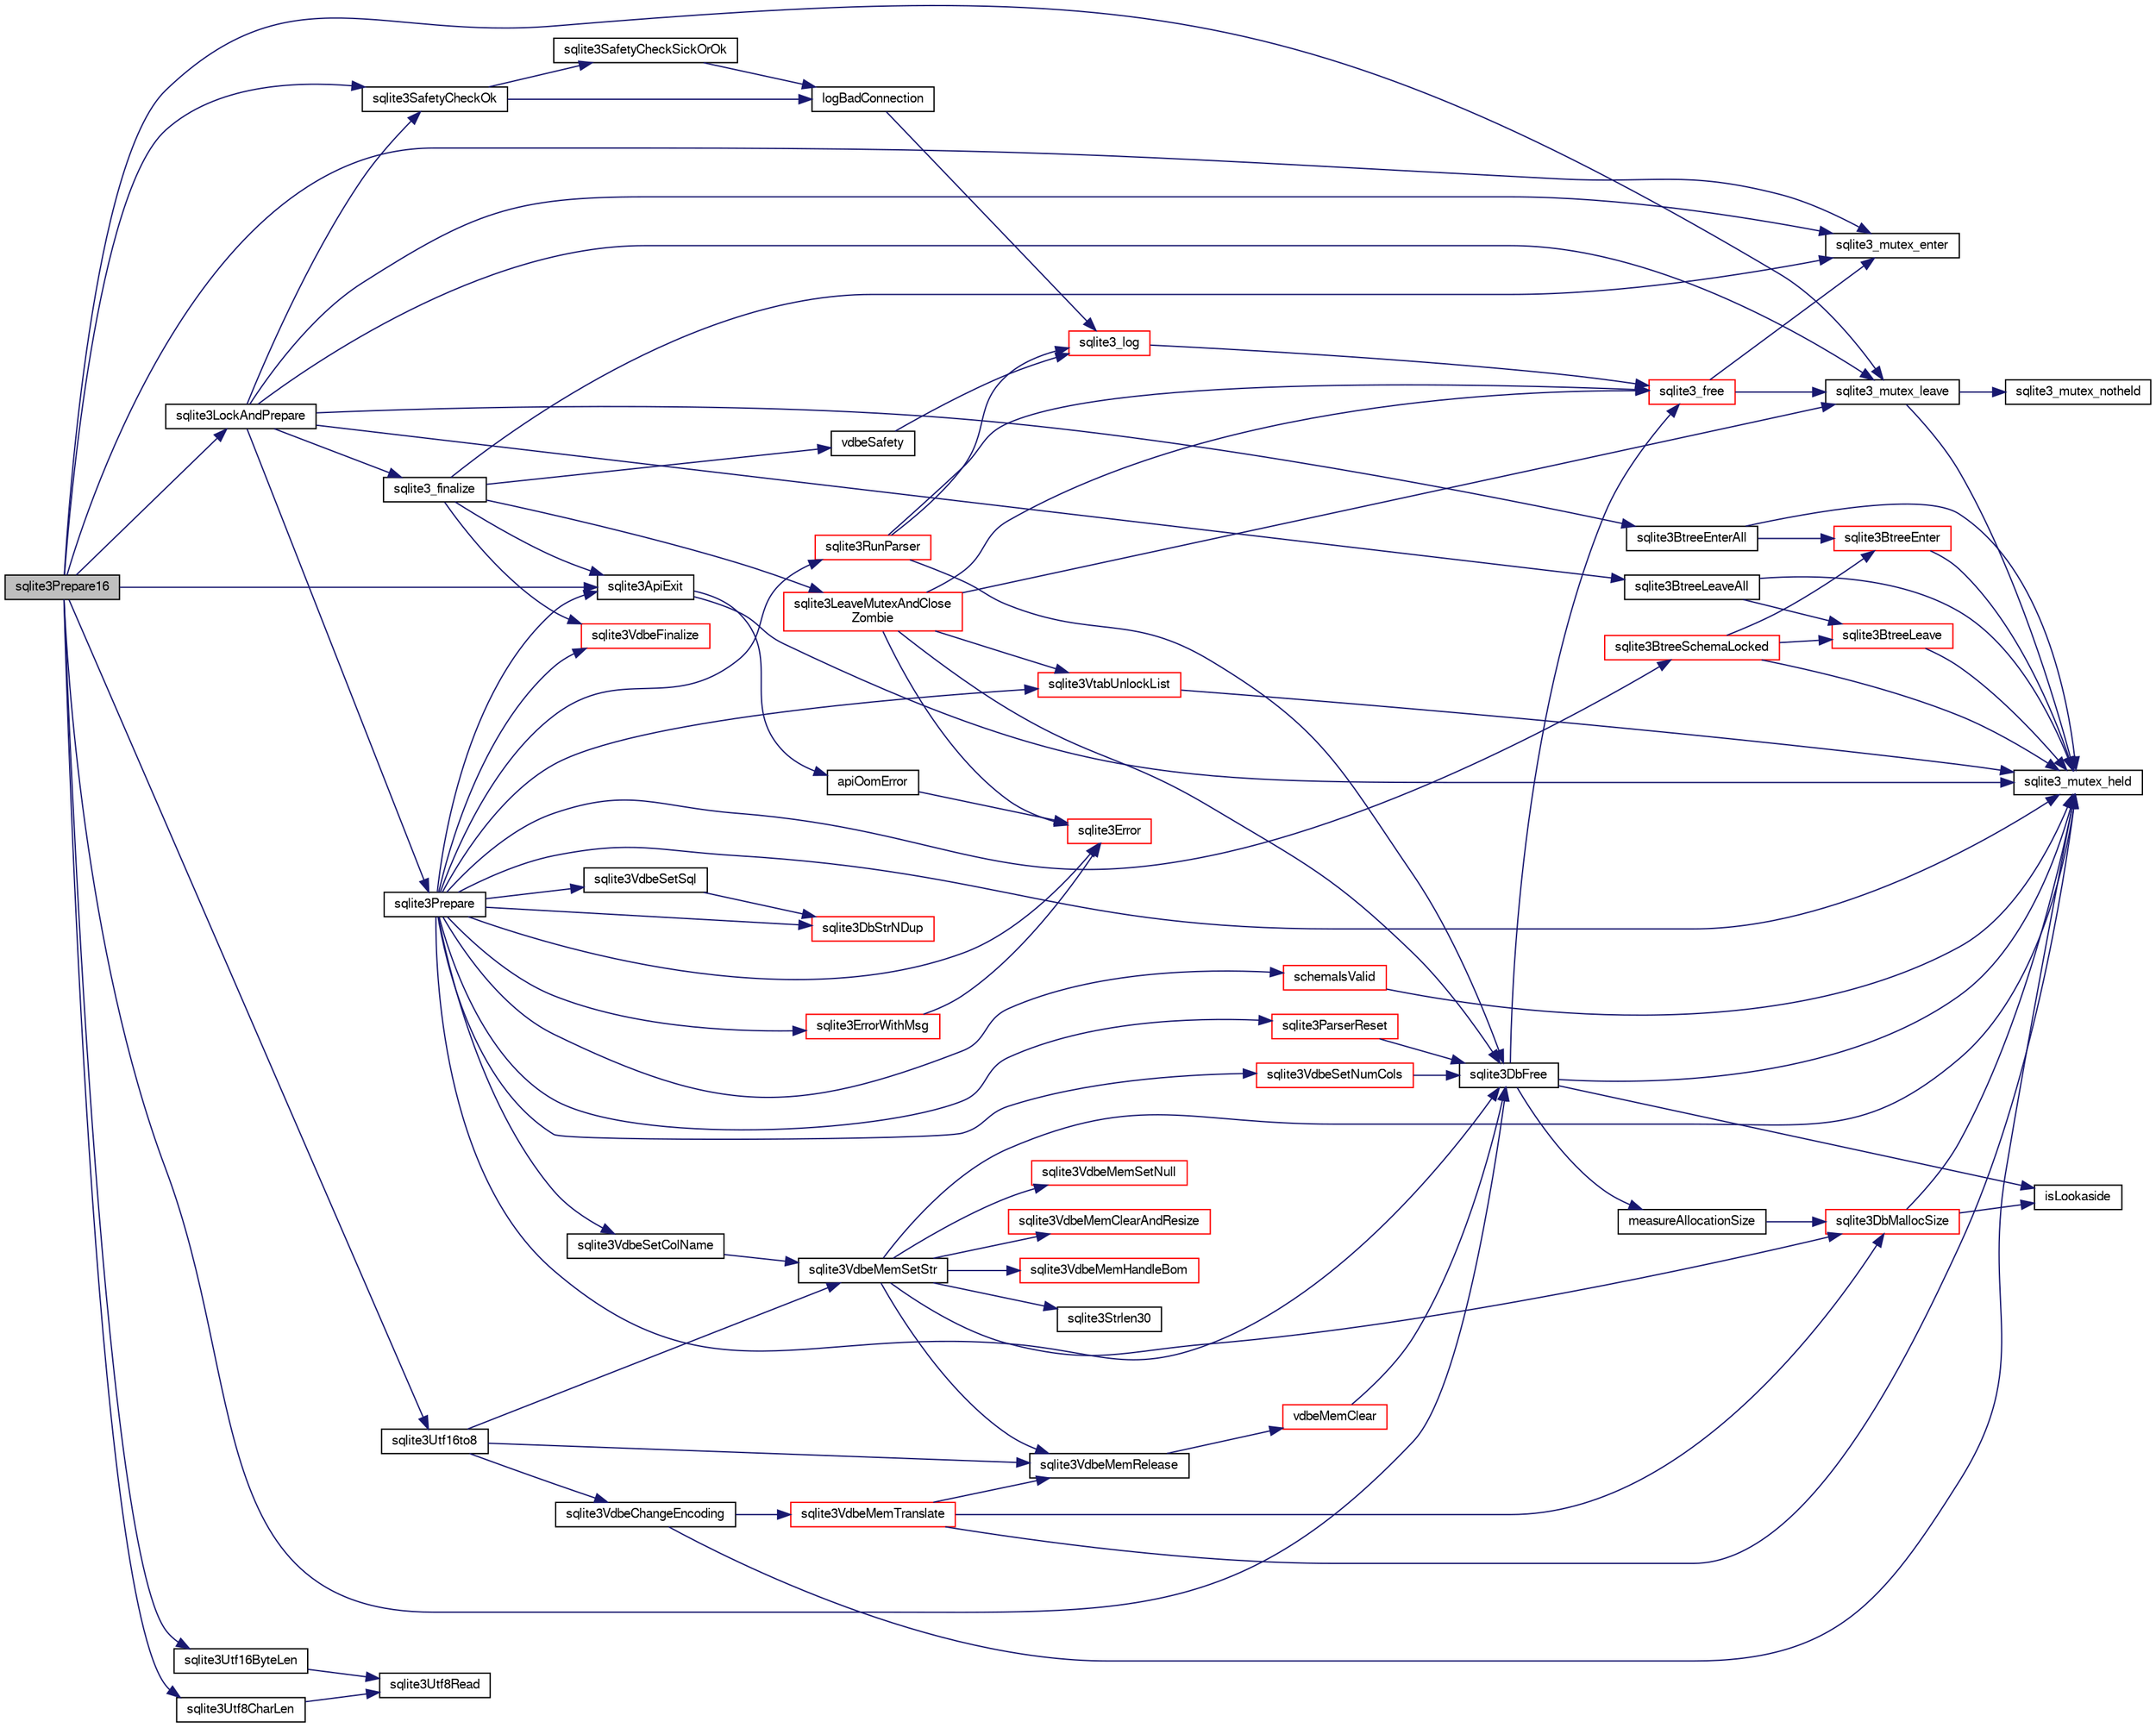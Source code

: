 digraph "sqlite3Prepare16"
{
  edge [fontname="FreeSans",fontsize="10",labelfontname="FreeSans",labelfontsize="10"];
  node [fontname="FreeSans",fontsize="10",shape=record];
  rankdir="LR";
  Node664113 [label="sqlite3Prepare16",height=0.2,width=0.4,color="black", fillcolor="grey75", style="filled", fontcolor="black"];
  Node664113 -> Node664114 [color="midnightblue",fontsize="10",style="solid",fontname="FreeSans"];
  Node664114 [label="sqlite3SafetyCheckOk",height=0.2,width=0.4,color="black", fillcolor="white", style="filled",URL="$sqlite3_8c.html#ab15308423296d719d75dca4c0ef182a7"];
  Node664114 -> Node664115 [color="midnightblue",fontsize="10",style="solid",fontname="FreeSans"];
  Node664115 [label="logBadConnection",height=0.2,width=0.4,color="black", fillcolor="white", style="filled",URL="$sqlite3_8c.html#a8aa249fac852b22bb1227e2bc2921f11"];
  Node664115 -> Node664116 [color="midnightblue",fontsize="10",style="solid",fontname="FreeSans"];
  Node664116 [label="sqlite3_log",height=0.2,width=0.4,color="red", fillcolor="white", style="filled",URL="$sqlite3_8c.html#a298c9699bf9c143662c6b1fec4b2dc3b"];
  Node664116 -> Node664131 [color="midnightblue",fontsize="10",style="solid",fontname="FreeSans"];
  Node664131 [label="sqlite3_free",height=0.2,width=0.4,color="red", fillcolor="white", style="filled",URL="$sqlite3_8c.html#a6552349e36a8a691af5487999ab09519"];
  Node664131 -> Node664132 [color="midnightblue",fontsize="10",style="solid",fontname="FreeSans"];
  Node664132 [label="sqlite3_mutex_enter",height=0.2,width=0.4,color="black", fillcolor="white", style="filled",URL="$sqlite3_8c.html#a1c12cde690bd89f104de5cbad12a6bf5"];
  Node664131 -> Node664134 [color="midnightblue",fontsize="10",style="solid",fontname="FreeSans"];
  Node664134 [label="sqlite3_mutex_leave",height=0.2,width=0.4,color="black", fillcolor="white", style="filled",URL="$sqlite3_8c.html#a5838d235601dbd3c1fa993555c6bcc93"];
  Node664134 -> Node664126 [color="midnightblue",fontsize="10",style="solid",fontname="FreeSans"];
  Node664126 [label="sqlite3_mutex_held",height=0.2,width=0.4,color="black", fillcolor="white", style="filled",URL="$sqlite3_8c.html#acf77da68932b6bc163c5e68547ecc3e7"];
  Node664134 -> Node664135 [color="midnightblue",fontsize="10",style="solid",fontname="FreeSans"];
  Node664135 [label="sqlite3_mutex_notheld",height=0.2,width=0.4,color="black", fillcolor="white", style="filled",URL="$sqlite3_8c.html#a83967c837c1c000d3b5adcfaa688f5dc"];
  Node664114 -> Node664398 [color="midnightblue",fontsize="10",style="solid",fontname="FreeSans"];
  Node664398 [label="sqlite3SafetyCheckSickOrOk",height=0.2,width=0.4,color="black", fillcolor="white", style="filled",URL="$sqlite3_8c.html#ac1fff729aec147d9825a4930042a626b"];
  Node664398 -> Node664115 [color="midnightblue",fontsize="10",style="solid",fontname="FreeSans"];
  Node664113 -> Node664132 [color="midnightblue",fontsize="10",style="solid",fontname="FreeSans"];
  Node664113 -> Node664399 [color="midnightblue",fontsize="10",style="solid",fontname="FreeSans"];
  Node664399 [label="sqlite3Utf16to8",height=0.2,width=0.4,color="black", fillcolor="white", style="filled",URL="$sqlite3_8c.html#a2c2d4b96de83192463964b77bdc524ae"];
  Node664399 -> Node664234 [color="midnightblue",fontsize="10",style="solid",fontname="FreeSans"];
  Node664234 [label="sqlite3VdbeMemSetStr",height=0.2,width=0.4,color="black", fillcolor="white", style="filled",URL="$sqlite3_8c.html#a9697bec7c3b512483638ea3646191d7d"];
  Node664234 -> Node664126 [color="midnightblue",fontsize="10",style="solid",fontname="FreeSans"];
  Node664234 -> Node664213 [color="midnightblue",fontsize="10",style="solid",fontname="FreeSans"];
  Node664213 [label="sqlite3VdbeMemSetNull",height=0.2,width=0.4,color="red", fillcolor="white", style="filled",URL="$sqlite3_8c.html#ae01092c23aebaf8a3ebdf3954609b410"];
  Node664234 -> Node664201 [color="midnightblue",fontsize="10",style="solid",fontname="FreeSans"];
  Node664201 [label="sqlite3Strlen30",height=0.2,width=0.4,color="black", fillcolor="white", style="filled",URL="$sqlite3_8c.html#a3dcd80ba41f1a308193dee74857b62a7"];
  Node664234 -> Node664225 [color="midnightblue",fontsize="10",style="solid",fontname="FreeSans"];
  Node664225 [label="sqlite3VdbeMemClearAndResize",height=0.2,width=0.4,color="red", fillcolor="white", style="filled",URL="$sqlite3_8c.html#add082be4aa46084ecdf023cfac898231"];
  Node664234 -> Node664220 [color="midnightblue",fontsize="10",style="solid",fontname="FreeSans"];
  Node664220 [label="sqlite3VdbeMemRelease",height=0.2,width=0.4,color="black", fillcolor="white", style="filled",URL="$sqlite3_8c.html#a90606361dbeba88159fd6ff03fcc10cc"];
  Node664220 -> Node664221 [color="midnightblue",fontsize="10",style="solid",fontname="FreeSans"];
  Node664221 [label="vdbeMemClear",height=0.2,width=0.4,color="red", fillcolor="white", style="filled",URL="$sqlite3_8c.html#a489eef6e55ad0dadf67578726b935d12"];
  Node664221 -> Node664125 [color="midnightblue",fontsize="10",style="solid",fontname="FreeSans"];
  Node664125 [label="sqlite3DbFree",height=0.2,width=0.4,color="black", fillcolor="white", style="filled",URL="$sqlite3_8c.html#ac70ab821a6607b4a1b909582dc37a069"];
  Node664125 -> Node664126 [color="midnightblue",fontsize="10",style="solid",fontname="FreeSans"];
  Node664125 -> Node664127 [color="midnightblue",fontsize="10",style="solid",fontname="FreeSans"];
  Node664127 [label="measureAllocationSize",height=0.2,width=0.4,color="black", fillcolor="white", style="filled",URL="$sqlite3_8c.html#a45731e644a22fdb756e2b6337224217a"];
  Node664127 -> Node664128 [color="midnightblue",fontsize="10",style="solid",fontname="FreeSans"];
  Node664128 [label="sqlite3DbMallocSize",height=0.2,width=0.4,color="red", fillcolor="white", style="filled",URL="$sqlite3_8c.html#aa397e5a8a03495203a0767abf0a71f86"];
  Node664128 -> Node664126 [color="midnightblue",fontsize="10",style="solid",fontname="FreeSans"];
  Node664128 -> Node664130 [color="midnightblue",fontsize="10",style="solid",fontname="FreeSans"];
  Node664130 [label="isLookaside",height=0.2,width=0.4,color="black", fillcolor="white", style="filled",URL="$sqlite3_8c.html#a770fa05ff9717b75e16f4d968a77b897"];
  Node664125 -> Node664130 [color="midnightblue",fontsize="10",style="solid",fontname="FreeSans"];
  Node664125 -> Node664131 [color="midnightblue",fontsize="10",style="solid",fontname="FreeSans"];
  Node664234 -> Node664128 [color="midnightblue",fontsize="10",style="solid",fontname="FreeSans"];
  Node664234 -> Node664235 [color="midnightblue",fontsize="10",style="solid",fontname="FreeSans"];
  Node664235 [label="sqlite3VdbeMemHandleBom",height=0.2,width=0.4,color="red", fillcolor="white", style="filled",URL="$sqlite3_8c.html#a8ac47607e6893715d335a0f6f4b58e3e"];
  Node664399 -> Node664217 [color="midnightblue",fontsize="10",style="solid",fontname="FreeSans"];
  Node664217 [label="sqlite3VdbeChangeEncoding",height=0.2,width=0.4,color="black", fillcolor="white", style="filled",URL="$sqlite3_8c.html#aa7cf8e488bf8cf9ec18528f52a40de31"];
  Node664217 -> Node664126 [color="midnightblue",fontsize="10",style="solid",fontname="FreeSans"];
  Node664217 -> Node664218 [color="midnightblue",fontsize="10",style="solid",fontname="FreeSans"];
  Node664218 [label="sqlite3VdbeMemTranslate",height=0.2,width=0.4,color="red", fillcolor="white", style="filled",URL="$sqlite3_8c.html#adc5f07459f00d96ec7591be255d029f5"];
  Node664218 -> Node664126 [color="midnightblue",fontsize="10",style="solid",fontname="FreeSans"];
  Node664218 -> Node664220 [color="midnightblue",fontsize="10",style="solid",fontname="FreeSans"];
  Node664218 -> Node664128 [color="midnightblue",fontsize="10",style="solid",fontname="FreeSans"];
  Node664399 -> Node664220 [color="midnightblue",fontsize="10",style="solid",fontname="FreeSans"];
  Node664113 -> Node664400 [color="midnightblue",fontsize="10",style="solid",fontname="FreeSans"];
  Node664400 [label="sqlite3LockAndPrepare",height=0.2,width=0.4,color="black", fillcolor="white", style="filled",URL="$sqlite3_8c.html#a5db1ec5589aa2b02c6d979211a8789bd"];
  Node664400 -> Node664114 [color="midnightblue",fontsize="10",style="solid",fontname="FreeSans"];
  Node664400 -> Node664132 [color="midnightblue",fontsize="10",style="solid",fontname="FreeSans"];
  Node664400 -> Node664401 [color="midnightblue",fontsize="10",style="solid",fontname="FreeSans"];
  Node664401 [label="sqlite3BtreeEnterAll",height=0.2,width=0.4,color="black", fillcolor="white", style="filled",URL="$sqlite3_8c.html#a7e8c5e623a61d322d3622c3e6202d735"];
  Node664401 -> Node664126 [color="midnightblue",fontsize="10",style="solid",fontname="FreeSans"];
  Node664401 -> Node664402 [color="midnightblue",fontsize="10",style="solid",fontname="FreeSans"];
  Node664402 [label="sqlite3BtreeEnter",height=0.2,width=0.4,color="red", fillcolor="white", style="filled",URL="$sqlite3_8c.html#afa05d700ca373993fe6b0525b867feff"];
  Node664402 -> Node664126 [color="midnightblue",fontsize="10",style="solid",fontname="FreeSans"];
  Node664400 -> Node664407 [color="midnightblue",fontsize="10",style="solid",fontname="FreeSans"];
  Node664407 [label="sqlite3Prepare",height=0.2,width=0.4,color="black", fillcolor="white", style="filled",URL="$sqlite3_8c.html#acb25890858d0bf4b12eb7aae569f0c7b"];
  Node664407 -> Node664126 [color="midnightblue",fontsize="10",style="solid",fontname="FreeSans"];
  Node664407 -> Node664408 [color="midnightblue",fontsize="10",style="solid",fontname="FreeSans"];
  Node664408 [label="sqlite3BtreeSchemaLocked",height=0.2,width=0.4,color="red", fillcolor="white", style="filled",URL="$sqlite3_8c.html#a46e6aacc6b039bae84b1d1a86ce9000c"];
  Node664408 -> Node664126 [color="midnightblue",fontsize="10",style="solid",fontname="FreeSans"];
  Node664408 -> Node664402 [color="midnightblue",fontsize="10",style="solid",fontname="FreeSans"];
  Node664408 -> Node664410 [color="midnightblue",fontsize="10",style="solid",fontname="FreeSans"];
  Node664410 [label="sqlite3BtreeLeave",height=0.2,width=0.4,color="red", fillcolor="white", style="filled",URL="$sqlite3_8c.html#a460e4f89d1aeef4b4d334cfe8165da89"];
  Node664410 -> Node664126 [color="midnightblue",fontsize="10",style="solid",fontname="FreeSans"];
  Node664407 -> Node664411 [color="midnightblue",fontsize="10",style="solid",fontname="FreeSans"];
  Node664411 [label="sqlite3ErrorWithMsg",height=0.2,width=0.4,color="red", fillcolor="white", style="filled",URL="$sqlite3_8c.html#a11feb4cd8e77d59df266587cfe1b2641"];
  Node664411 -> Node664332 [color="midnightblue",fontsize="10",style="solid",fontname="FreeSans"];
  Node664332 [label="sqlite3Error",height=0.2,width=0.4,color="red", fillcolor="white", style="filled",URL="$sqlite3_8c.html#a4ba5e8be78db50d5538dcaa45bcf74d3"];
  Node664407 -> Node664414 [color="midnightblue",fontsize="10",style="solid",fontname="FreeSans"];
  Node664414 [label="sqlite3VtabUnlockList",height=0.2,width=0.4,color="red", fillcolor="white", style="filled",URL="$sqlite3_8c.html#a266b6e5487ec403a27fc6c6f852ff249"];
  Node664414 -> Node664126 [color="midnightblue",fontsize="10",style="solid",fontname="FreeSans"];
  Node664407 -> Node664330 [color="midnightblue",fontsize="10",style="solid",fontname="FreeSans"];
  Node664330 [label="sqlite3ApiExit",height=0.2,width=0.4,color="black", fillcolor="white", style="filled",URL="$sqlite3_8c.html#ae5a967ec6172298db98b6090bbd1dd9b"];
  Node664330 -> Node664126 [color="midnightblue",fontsize="10",style="solid",fontname="FreeSans"];
  Node664330 -> Node664331 [color="midnightblue",fontsize="10",style="solid",fontname="FreeSans"];
  Node664331 [label="apiOomError",height=0.2,width=0.4,color="black", fillcolor="white", style="filled",URL="$sqlite3_8c.html#a55c294da0c468873c7f7ea59378b8b9c"];
  Node664331 -> Node664332 [color="midnightblue",fontsize="10",style="solid",fontname="FreeSans"];
  Node664407 -> Node664383 [color="midnightblue",fontsize="10",style="solid",fontname="FreeSans"];
  Node664383 [label="sqlite3DbStrNDup",height=0.2,width=0.4,color="red", fillcolor="white", style="filled",URL="$sqlite3_8c.html#a48e8c757f70cba60fe83ce00ad8de713"];
  Node664407 -> Node664417 [color="midnightblue",fontsize="10",style="solid",fontname="FreeSans"];
  Node664417 [label="sqlite3RunParser",height=0.2,width=0.4,color="red", fillcolor="white", style="filled",URL="$sqlite3_8c.html#a174f16a9adcc64bf971bae4a5ffa3488"];
  Node664417 -> Node664125 [color="midnightblue",fontsize="10",style="solid",fontname="FreeSans"];
  Node664417 -> Node664131 [color="midnightblue",fontsize="10",style="solid",fontname="FreeSans"];
  Node664417 -> Node664116 [color="midnightblue",fontsize="10",style="solid",fontname="FreeSans"];
  Node664407 -> Node664125 [color="midnightblue",fontsize="10",style="solid",fontname="FreeSans"];
  Node664407 -> Node665064 [color="midnightblue",fontsize="10",style="solid",fontname="FreeSans"];
  Node665064 [label="schemaIsValid",height=0.2,width=0.4,color="red", fillcolor="white", style="filled",URL="$sqlite3_8c.html#a7c466fe28e7ca6f46b8bf72c46d9738d"];
  Node665064 -> Node664126 [color="midnightblue",fontsize="10",style="solid",fontname="FreeSans"];
  Node664407 -> Node665065 [color="midnightblue",fontsize="10",style="solid",fontname="FreeSans"];
  Node665065 [label="sqlite3VdbeSetNumCols",height=0.2,width=0.4,color="red", fillcolor="white", style="filled",URL="$sqlite3_8c.html#a3d1d64e925572ff37fec8682e1224ff1"];
  Node665065 -> Node664125 [color="midnightblue",fontsize="10",style="solid",fontname="FreeSans"];
  Node664407 -> Node665066 [color="midnightblue",fontsize="10",style="solid",fontname="FreeSans"];
  Node665066 [label="sqlite3VdbeSetColName",height=0.2,width=0.4,color="black", fillcolor="white", style="filled",URL="$sqlite3_8c.html#a05534e7d71a734a43c35ae061ef45e6e"];
  Node665066 -> Node664234 [color="midnightblue",fontsize="10",style="solid",fontname="FreeSans"];
  Node664407 -> Node665067 [color="midnightblue",fontsize="10",style="solid",fontname="FreeSans"];
  Node665067 [label="sqlite3VdbeSetSql",height=0.2,width=0.4,color="black", fillcolor="white", style="filled",URL="$sqlite3_8c.html#a165ef3ad67f05e5e3fa7c712f3c4ba41"];
  Node665067 -> Node664383 [color="midnightblue",fontsize="10",style="solid",fontname="FreeSans"];
  Node664407 -> Node664953 [color="midnightblue",fontsize="10",style="solid",fontname="FreeSans"];
  Node664953 [label="sqlite3VdbeFinalize",height=0.2,width=0.4,color="red", fillcolor="white", style="filled",URL="$sqlite3_8c.html#af81e0c8d03b71610d3a826469f67bbd4"];
  Node664407 -> Node664332 [color="midnightblue",fontsize="10",style="solid",fontname="FreeSans"];
  Node664407 -> Node665068 [color="midnightblue",fontsize="10",style="solid",fontname="FreeSans"];
  Node665068 [label="sqlite3ParserReset",height=0.2,width=0.4,color="red", fillcolor="white", style="filled",URL="$sqlite3_8c.html#ae5c69f1aa716b5dc4b54dbf6642c1071"];
  Node665068 -> Node664125 [color="midnightblue",fontsize="10",style="solid",fontname="FreeSans"];
  Node664400 -> Node664965 [color="midnightblue",fontsize="10",style="solid",fontname="FreeSans"];
  Node664965 [label="sqlite3_finalize",height=0.2,width=0.4,color="black", fillcolor="white", style="filled",URL="$sqlite3_8c.html#a801195c0f771d40bb4be1e40f3b88945"];
  Node664965 -> Node664446 [color="midnightblue",fontsize="10",style="solid",fontname="FreeSans"];
  Node664446 [label="vdbeSafety",height=0.2,width=0.4,color="black", fillcolor="white", style="filled",URL="$sqlite3_8c.html#ad376f1aa66b2801fa8fb2fb134f370fd"];
  Node664446 -> Node664116 [color="midnightblue",fontsize="10",style="solid",fontname="FreeSans"];
  Node664965 -> Node664132 [color="midnightblue",fontsize="10",style="solid",fontname="FreeSans"];
  Node664965 -> Node664953 [color="midnightblue",fontsize="10",style="solid",fontname="FreeSans"];
  Node664965 -> Node664330 [color="midnightblue",fontsize="10",style="solid",fontname="FreeSans"];
  Node664965 -> Node664966 [color="midnightblue",fontsize="10",style="solid",fontname="FreeSans"];
  Node664966 [label="sqlite3LeaveMutexAndClose\lZombie",height=0.2,width=0.4,color="red", fillcolor="white", style="filled",URL="$sqlite3_8c.html#afe3a37c29dcb0fe9fc15fe07a3976f59"];
  Node664966 -> Node664134 [color="midnightblue",fontsize="10",style="solid",fontname="FreeSans"];
  Node664966 -> Node664414 [color="midnightblue",fontsize="10",style="solid",fontname="FreeSans"];
  Node664966 -> Node664125 [color="midnightblue",fontsize="10",style="solid",fontname="FreeSans"];
  Node664966 -> Node664332 [color="midnightblue",fontsize="10",style="solid",fontname="FreeSans"];
  Node664966 -> Node664131 [color="midnightblue",fontsize="10",style="solid",fontname="FreeSans"];
  Node664400 -> Node664669 [color="midnightblue",fontsize="10",style="solid",fontname="FreeSans"];
  Node664669 [label="sqlite3BtreeLeaveAll",height=0.2,width=0.4,color="black", fillcolor="white", style="filled",URL="$sqlite3_8c.html#a282e5f429eee8e0aebc7d18068ebccd2"];
  Node664669 -> Node664126 [color="midnightblue",fontsize="10",style="solid",fontname="FreeSans"];
  Node664669 -> Node664410 [color="midnightblue",fontsize="10",style="solid",fontname="FreeSans"];
  Node664400 -> Node664134 [color="midnightblue",fontsize="10",style="solid",fontname="FreeSans"];
  Node664113 -> Node665069 [color="midnightblue",fontsize="10",style="solid",fontname="FreeSans"];
  Node665069 [label="sqlite3Utf8CharLen",height=0.2,width=0.4,color="black", fillcolor="white", style="filled",URL="$sqlite3_8c.html#a066ef98fa63764bd64b8da19566270f8"];
  Node665069 -> Node664274 [color="midnightblue",fontsize="10",style="solid",fontname="FreeSans"];
  Node664274 [label="sqlite3Utf8Read",height=0.2,width=0.4,color="black", fillcolor="white", style="filled",URL="$sqlite3_8c.html#ae25f70650fcf02236868220f5ebd2d79"];
  Node664113 -> Node665070 [color="midnightblue",fontsize="10",style="solid",fontname="FreeSans"];
  Node665070 [label="sqlite3Utf16ByteLen",height=0.2,width=0.4,color="black", fillcolor="white", style="filled",URL="$sqlite3_8c.html#a03361e986e6fc07dd0e5ae76e5f1bb5c"];
  Node665070 -> Node664274 [color="midnightblue",fontsize="10",style="solid",fontname="FreeSans"];
  Node664113 -> Node664125 [color="midnightblue",fontsize="10",style="solid",fontname="FreeSans"];
  Node664113 -> Node664330 [color="midnightblue",fontsize="10",style="solid",fontname="FreeSans"];
  Node664113 -> Node664134 [color="midnightblue",fontsize="10",style="solid",fontname="FreeSans"];
}
